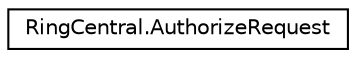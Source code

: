 digraph "Graphical Class Hierarchy"
{
 // LATEX_PDF_SIZE
  edge [fontname="Helvetica",fontsize="10",labelfontname="Helvetica",labelfontsize="10"];
  node [fontname="Helvetica",fontsize="10",shape=record];
  rankdir="LR";
  Node0 [label="RingCentral.AuthorizeRequest",height=0.2,width=0.4,color="black", fillcolor="white", style="filled",URL="$classRingCentral_1_1AuthorizeRequest.html",tooltip=" "];
}
